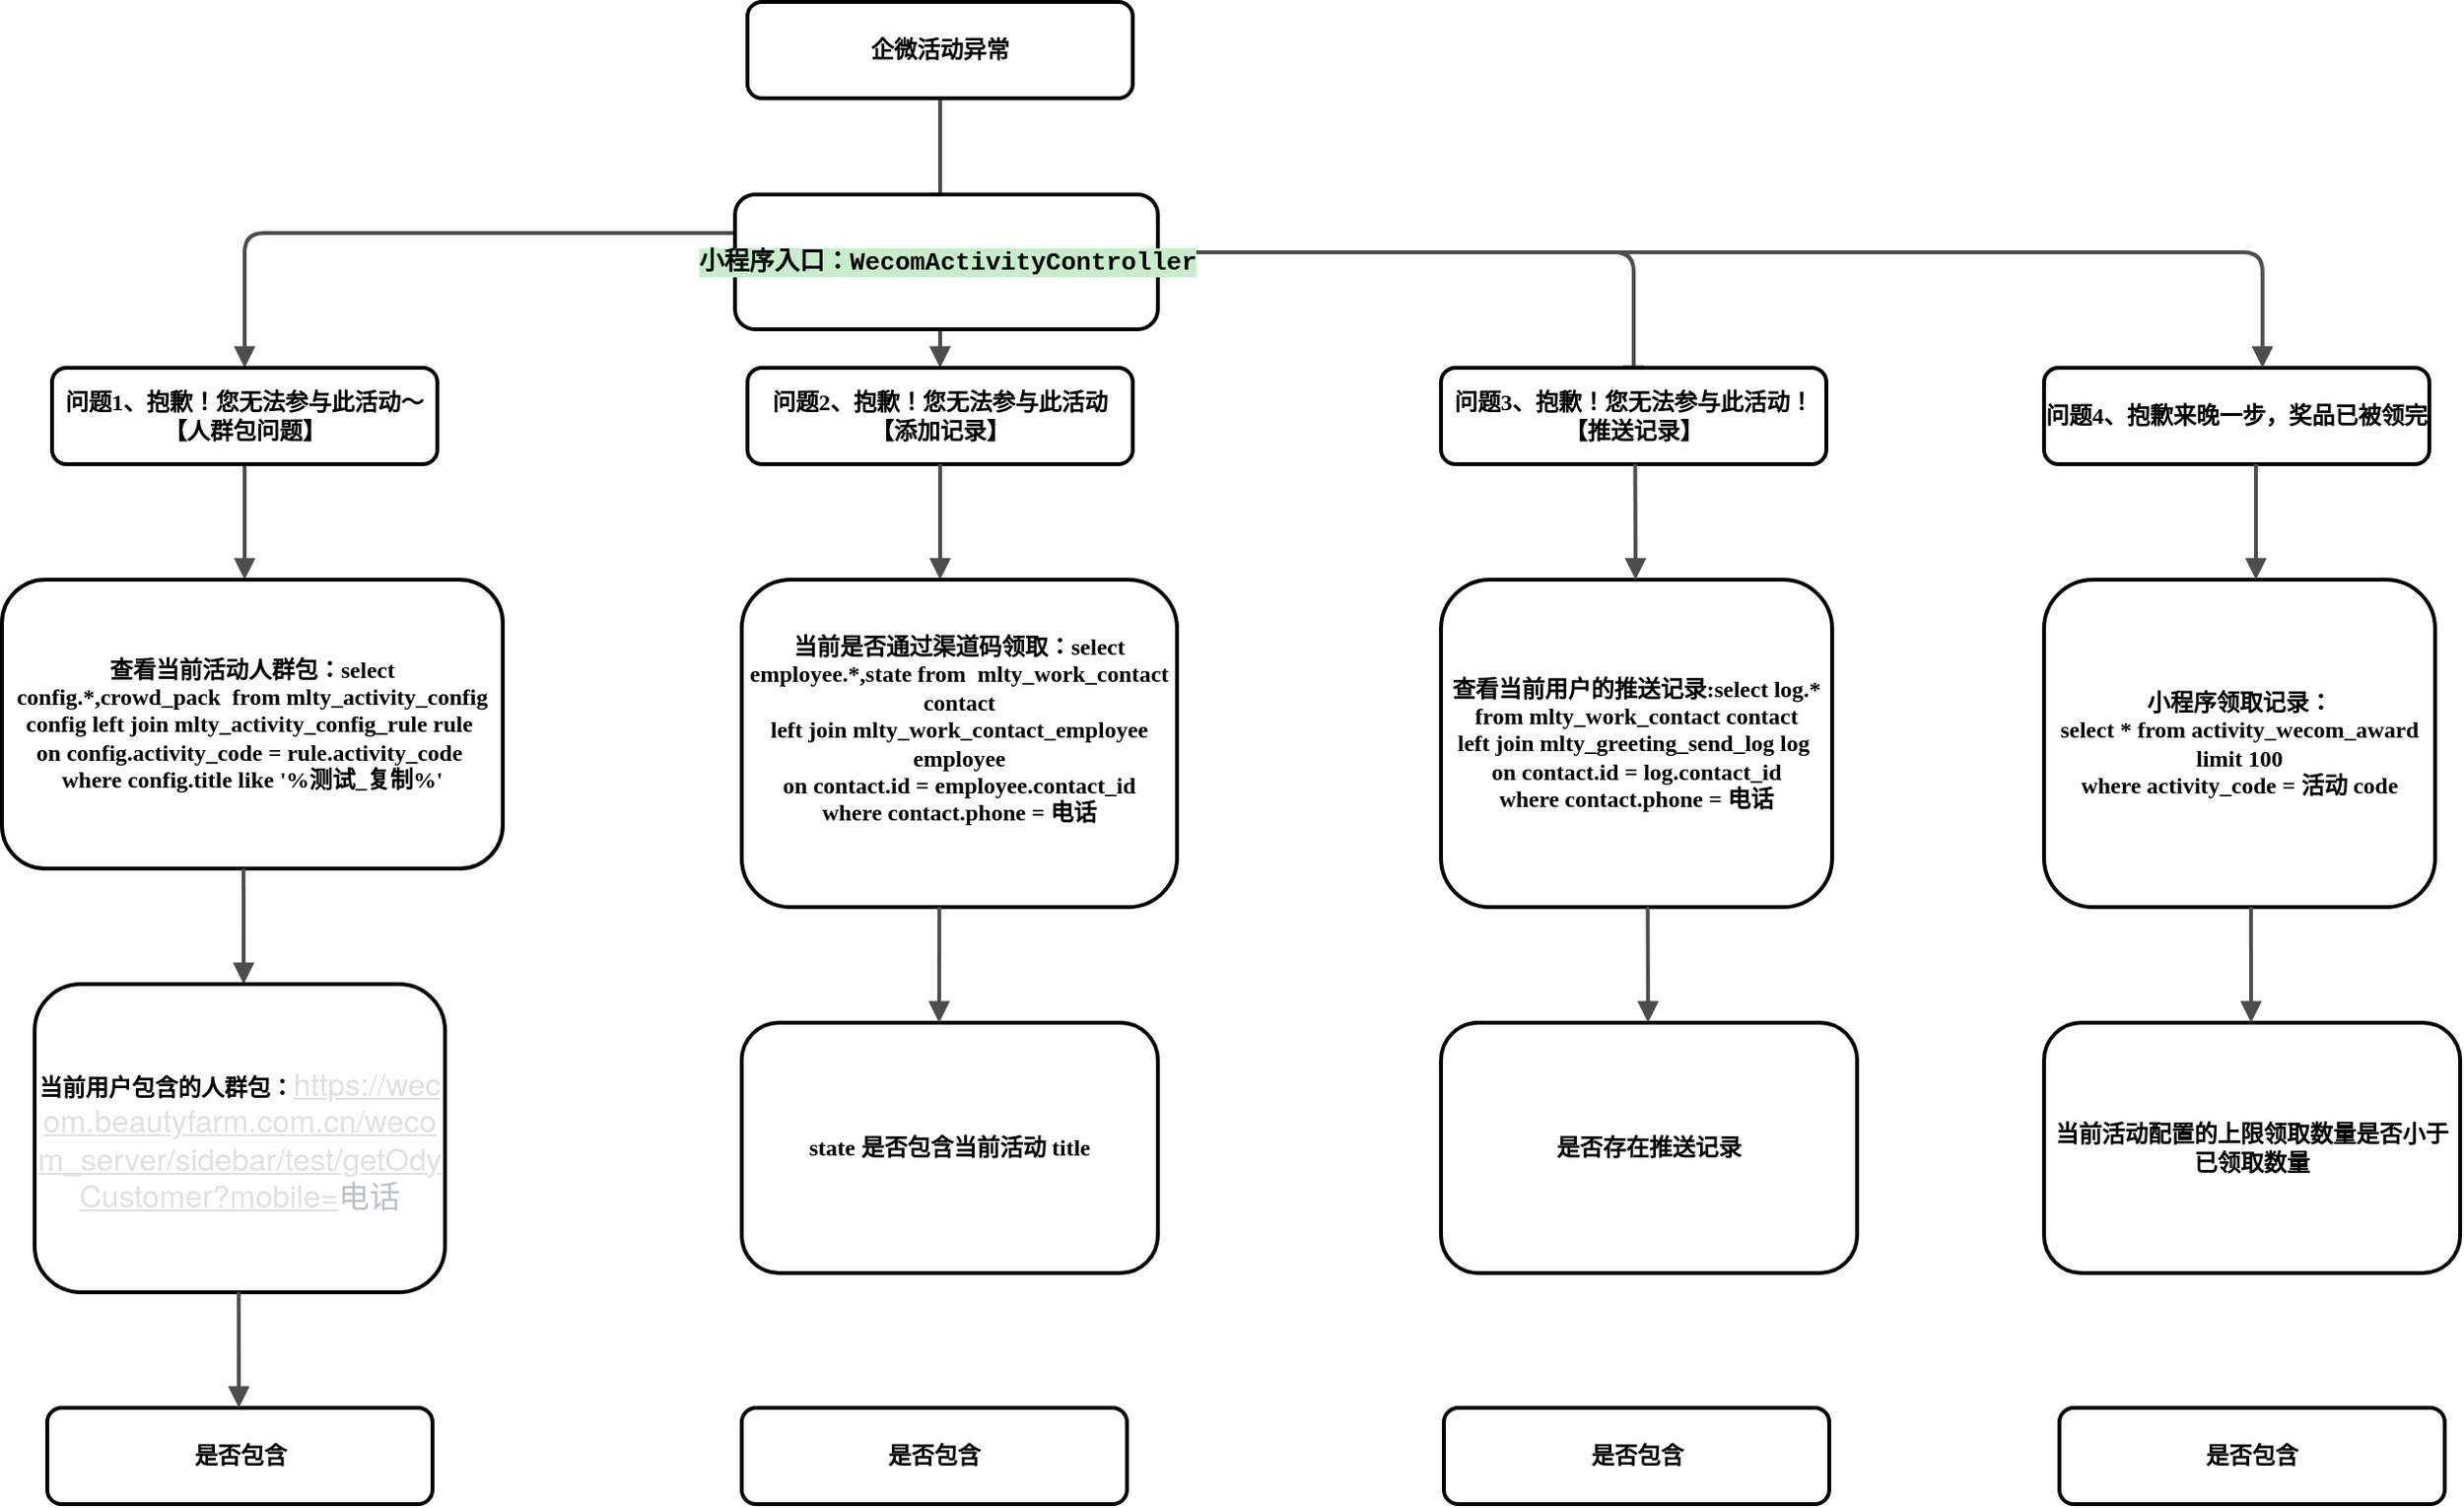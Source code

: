 <mxfile version="22.1.18" type="github">
  <diagram name="Page-1" id="19d8dcba-68ad-dc05-1034-9cf7b2a963f6">
    <mxGraphModel dx="1590" dy="1067" grid="1" gridSize="10" guides="1" tooltips="1" connect="1" arrows="1" fold="1" page="1" pageScale="1" pageWidth="1100" pageHeight="850" background="none" math="0" shadow="0">
      <root>
        <mxCell id="0" />
        <mxCell id="1" parent="0" />
        <mxCell id="218ae93e1282097f-42" value="" style="edgeStyle=orthogonalEdgeStyle;rounded=1;html=1;labelBackgroundColor=none;endArrow=block;endFill=1;strokeColor=#4D4D4D;strokeWidth=2;fontFamily=Verdana;fontSize=12;fontStyle=1" parent="1" source="6257edae8c83ed4a-1" target="6257edae8c83ed4a-12" edge="1">
          <mxGeometry relative="1" as="geometry" />
        </mxCell>
        <mxCell id="218ae93e1282097f-43" value="" style="edgeStyle=orthogonalEdgeStyle;rounded=1;html=1;labelBackgroundColor=none;endArrow=block;endFill=1;strokeColor=#4D4D4D;strokeWidth=2;fontFamily=Verdana;fontSize=12;fontStyle=1" parent="1" source="6257edae8c83ed4a-1" target="6257edae8c83ed4a-9" edge="1">
          <mxGeometry relative="1" as="geometry">
            <Array as="points">
              <mxPoint x="987" y="140" />
              <mxPoint x="626" y="140" />
            </Array>
          </mxGeometry>
        </mxCell>
        <mxCell id="218ae93e1282097f-44" value="" style="edgeStyle=orthogonalEdgeStyle;rounded=1;html=1;labelBackgroundColor=none;endArrow=block;endFill=1;strokeColor=#4D4D4D;strokeWidth=2;fontFamily=Verdana;fontSize=12;fontStyle=1" parent="1" edge="1">
          <mxGeometry relative="1" as="geometry">
            <mxPoint x="987" y="80" as="sourcePoint" />
            <mxPoint x="1347" y="220" as="targetPoint" />
            <Array as="points">
              <mxPoint x="987" y="150" />
              <mxPoint x="1347" y="150" />
            </Array>
          </mxGeometry>
        </mxCell>
        <mxCell id="218ae93e1282097f-45" value="" style="edgeStyle=elbowEdgeStyle;rounded=1;html=1;labelBackgroundColor=none;endArrow=block;endFill=1;strokeColor=#4D4D4D;strokeWidth=2;fontFamily=Verdana;fontSize=12;fontStyle=1" parent="1" source="6257edae8c83ed4a-9" target="6257edae8c83ed4a-21" edge="1">
          <mxGeometry relative="1" as="geometry" />
        </mxCell>
        <mxCell id="218ae93e1282097f-51" value="" style="edgeStyle=elbowEdgeStyle;rounded=1;html=1;labelBackgroundColor=none;endArrow=block;endFill=1;strokeColor=#4D4D4D;strokeWidth=2;fontFamily=Verdana;fontSize=10;" parent="1" source="zqXhW7P1jFnhdMqSR7rk-5" edge="1">
          <mxGeometry relative="1" as="geometry">
            <mxPoint x="986.667" y="440" as="targetPoint" />
          </mxGeometry>
        </mxCell>
        <mxCell id="218ae93e1282097f-52" value="" style="edgeStyle=elbowEdgeStyle;rounded=1;html=1;labelBackgroundColor=none;endArrow=block;endFill=1;strokeColor=#4D4D4D;strokeWidth=2;fontFamily=Verdana;fontSize=10;" parent="1" source="6257edae8c83ed4a-21" edge="1">
          <mxGeometry relative="1" as="geometry">
            <mxPoint x="623.333" y="440" as="targetPoint" />
          </mxGeometry>
        </mxCell>
        <mxCell id="6257edae8c83ed4a-9" value="问题1、抱歉！您无法参与此活动～  【人群包问题】" style="whiteSpace=wrap;html=1;rounded=1;shadow=0;comic=0;strokeWidth=2;fontFamily=Verdana;align=center;fontSize=12;fontStyle=1" parent="1" vertex="1">
          <mxGeometry x="526" y="210" width="200" height="50" as="geometry" />
        </mxCell>
        <mxCell id="6257edae8c83ed4a-21" value="&lt;div&gt;查看当前活动人群包：select config.*,crowd_pack&amp;nbsp; from mlty_activity_config config left join mlty_activity_config_rule rule&amp;nbsp;&lt;/div&gt;&lt;div&gt;on config.activity_code = rule.activity_code&amp;nbsp;&lt;/div&gt;&lt;div&gt;where config.title like &#39;%测试_复制%&#39;&lt;/div&gt;" style="whiteSpace=wrap;html=1;rounded=1;shadow=0;comic=0;strokeWidth=2;fontFamily=Verdana;align=center;fontSize=12;fontStyle=1" parent="1" vertex="1">
          <mxGeometry x="500" y="320" width="260" height="150" as="geometry" />
        </mxCell>
        <mxCell id="6257edae8c83ed4a-12" value="问题2、抱歉！您无法参与此活动       【添加记录】" style="whiteSpace=wrap;html=1;rounded=1;shadow=0;comic=0;strokeWidth=2;fontFamily=Verdana;align=center;fontSize=12;fontStyle=1" parent="1" vertex="1">
          <mxGeometry x="887" y="210" width="200" height="50" as="geometry" />
        </mxCell>
        <mxCell id="6257edae8c83ed4a-1" value="企微活动异常" style="whiteSpace=wrap;html=1;rounded=1;shadow=0;comic=0;strokeWidth=2;fontFamily=Verdana;align=center;fontSize=12;fontStyle=1" parent="1" vertex="1">
          <mxGeometry x="887" y="20" width="200" height="50" as="geometry" />
        </mxCell>
        <mxCell id="218ae93e1282097f-2" value="问题3、抱歉！您无法参与此活动！     【推送记录】" style="whiteSpace=wrap;html=1;rounded=1;shadow=0;comic=0;strokeWidth=2;fontFamily=Verdana;align=center;fontSize=12;fontStyle=1" parent="1" vertex="1">
          <mxGeometry x="1247" y="210" width="200" height="50" as="geometry" />
        </mxCell>
        <mxCell id="6257edae8c83ed4a-24" value="&lt;div&gt;查看当前用户的推送记录:select log.* from mlty_work_contact contact&lt;/div&gt;&lt;div&gt;left join mlty_greeting_send_log log&amp;nbsp;&lt;/div&gt;&lt;div&gt;on contact.id = log.contact_id&lt;/div&gt;&lt;div&gt;where contact.phone = 电话&lt;/div&gt;" style="whiteSpace=wrap;html=1;rounded=1;shadow=0;comic=0;strokeWidth=2;fontFamily=Verdana;align=center;fontSize=12;fontStyle=1" parent="1" vertex="1">
          <mxGeometry x="1247" y="320" width="203" height="170" as="geometry" />
        </mxCell>
        <mxCell id="zqXhW7P1jFnhdMqSR7rk-2" value="&lt;pre style=&quot;background-color:#c6eecb;color:#000000;font-family:&#39;Courier&#39;,monospace;font-size:9.8pt;&quot;&gt;&lt;pre style=&quot;border-color: var(--border-color); font-family: Courier, monospace; font-size: 9.8pt;&quot;&gt;小程序入口：WecomActivityController&lt;/pre&gt;&lt;/pre&gt;" style="whiteSpace=wrap;html=1;fontFamily=Verdana;rounded=1;shadow=0;comic=0;strokeWidth=2;fontStyle=1;" vertex="1" parent="1">
          <mxGeometry x="880.5" y="120" width="219.5" height="70" as="geometry" />
        </mxCell>
        <mxCell id="zqXhW7P1jFnhdMqSR7rk-6" value="" style="edgeStyle=elbowEdgeStyle;rounded=1;html=1;labelBackgroundColor=none;endArrow=block;endFill=1;strokeColor=#4D4D4D;strokeWidth=2;fontFamily=Verdana;fontSize=10;" edge="1" parent="1" source="6257edae8c83ed4a-12" target="zqXhW7P1jFnhdMqSR7rk-5">
          <mxGeometry relative="1" as="geometry">
            <mxPoint x="987" y="260" as="sourcePoint" />
            <mxPoint x="986.667" y="440" as="targetPoint" />
          </mxGeometry>
        </mxCell>
        <mxCell id="zqXhW7P1jFnhdMqSR7rk-5" value="&lt;div&gt;当前是否通过渠道码领取：select employee.*,state from&amp;nbsp; mlty_work_contact contact&lt;/div&gt;&lt;div&gt;left join mlty_work_contact_employee employee&lt;/div&gt;&lt;div&gt;on contact.id = employee.contact_id&lt;/div&gt;&lt;div&gt;where contact.phone = 电话&lt;/div&gt;&lt;div&gt;&lt;br&gt;&lt;/div&gt;" style="whiteSpace=wrap;html=1;rounded=1;shadow=0;comic=0;strokeWidth=2;fontFamily=Verdana;align=center;fontSize=12;fontStyle=1" vertex="1" parent="1">
          <mxGeometry x="884" y="320" width="226" height="170" as="geometry" />
        </mxCell>
        <mxCell id="zqXhW7P1jFnhdMqSR7rk-7" value="" style="edgeStyle=elbowEdgeStyle;rounded=1;html=1;labelBackgroundColor=none;endArrow=block;endFill=1;strokeColor=#4D4D4D;strokeWidth=2;fontFamily=Verdana;fontSize=12;fontStyle=1" edge="1" parent="1">
          <mxGeometry relative="1" as="geometry">
            <mxPoint x="625.41" y="470" as="sourcePoint" />
            <mxPoint x="625.41" y="530" as="targetPoint" />
          </mxGeometry>
        </mxCell>
        <mxCell id="zqXhW7P1jFnhdMqSR7rk-9" value="当前用户包含的人群包：&lt;span class=&quot;md-link md-pair-s&quot; spellcheck=&quot;false&quot; style=&quot;box-sizing: border-box; word-break: break-all; caret-color: rgb(184, 191, 198); color: rgb(184, 191, 198); font-family: &amp;quot;Helvetica Neue&amp;quot;, Helvetica, Arial, &amp;quot;Segoe UI Emoji&amp;quot;, sans-serif; font-size: 16px; font-weight: normal; orphans: 4; text-align: start; text-size-adjust: auto;&quot;&gt;&lt;a href=&quot;https://wecom.beautyfarm.com.cn/wecom_server/sidebar/test/getOdyCustomer?mobile=&quot; style=&quot;box-sizing: border-box; cursor: pointer; outline: 0px; transition: all 0.2s ease-in-out 0s; color: rgb(224, 224, 224); -webkit-user-drag: none;&quot;&gt;https://wecom.beautyfarm.com.cn/wecom_server/sidebar/test/getOdyCustomer?mobile=&lt;/a&gt;&lt;/span&gt;&lt;span class=&quot;md-plain md-expand&quot; style=&quot;box-sizing: border-box; caret-color: rgb(184, 191, 198); color: rgb(184, 191, 198); font-family: &amp;quot;Helvetica Neue&amp;quot;, Helvetica, Arial, &amp;quot;Segoe UI Emoji&amp;quot;, sans-serif; font-size: 16px; font-weight: normal; orphans: 4; text-align: start; text-size-adjust: auto;&quot;&gt;电话&lt;/span&gt;" style="whiteSpace=wrap;html=1;rounded=1;shadow=0;comic=0;strokeWidth=2;fontFamily=Verdana;align=center;fontSize=12;fontStyle=1" vertex="1" parent="1">
          <mxGeometry x="517" y="530" width="213" height="160" as="geometry" />
        </mxCell>
        <mxCell id="zqXhW7P1jFnhdMqSR7rk-10" value="是否包含" style="whiteSpace=wrap;html=1;rounded=1;shadow=0;comic=0;strokeWidth=2;fontFamily=Verdana;align=center;fontSize=12;fontStyle=1" vertex="1" parent="1">
          <mxGeometry x="523.5" y="750" width="200" height="50" as="geometry" />
        </mxCell>
        <mxCell id="zqXhW7P1jFnhdMqSR7rk-12" value="" style="edgeStyle=elbowEdgeStyle;rounded=1;html=1;labelBackgroundColor=none;endArrow=block;endFill=1;strokeColor=#4D4D4D;strokeWidth=2;fontFamily=Verdana;fontSize=12;fontStyle=1" edge="1" parent="1">
          <mxGeometry relative="1" as="geometry">
            <mxPoint x="622.91" y="690" as="sourcePoint" />
            <mxPoint x="622.91" y="750" as="targetPoint" />
          </mxGeometry>
        </mxCell>
        <mxCell id="zqXhW7P1jFnhdMqSR7rk-36" value="state 是否包含当前活动 title" style="whiteSpace=wrap;html=1;rounded=1;shadow=0;comic=0;strokeWidth=2;fontFamily=Verdana;align=center;fontSize=12;fontStyle=1" vertex="1" parent="1">
          <mxGeometry x="884" y="550" width="216" height="130" as="geometry" />
        </mxCell>
        <mxCell id="zqXhW7P1jFnhdMqSR7rk-40" value="" style="edgeStyle=elbowEdgeStyle;rounded=1;html=1;labelBackgroundColor=none;endArrow=block;endFill=1;strokeColor=#4D4D4D;strokeWidth=2;fontFamily=Verdana;fontSize=10;" edge="1" parent="1">
          <mxGeometry relative="1" as="geometry">
            <mxPoint x="986.59" y="490" as="sourcePoint" />
            <mxPoint x="986.59" y="550" as="targetPoint" />
          </mxGeometry>
        </mxCell>
        <mxCell id="zqXhW7P1jFnhdMqSR7rk-41" value="问题4、抱歉来晚一步，奖品已被领完" style="whiteSpace=wrap;html=1;rounded=1;shadow=0;comic=0;strokeWidth=2;fontFamily=Verdana;align=center;fontSize=12;fontStyle=1" vertex="1" parent="1">
          <mxGeometry x="1560" y="210" width="200" height="50" as="geometry" />
        </mxCell>
        <mxCell id="zqXhW7P1jFnhdMqSR7rk-42" value="" style="edgeStyle=elbowEdgeStyle;rounded=1;html=1;labelBackgroundColor=none;endArrow=block;endFill=1;strokeColor=#4D4D4D;strokeWidth=2;fontFamily=Verdana;fontSize=10;" edge="1" parent="1" target="zqXhW7P1jFnhdMqSR7rk-41">
          <mxGeometry relative="1" as="geometry">
            <mxPoint x="1330" y="150" as="sourcePoint" />
            <mxPoint x="1540" y="200" as="targetPoint" />
            <Array as="points">
              <mxPoint x="1673.41" y="170" />
            </Array>
          </mxGeometry>
        </mxCell>
        <mxCell id="zqXhW7P1jFnhdMqSR7rk-43" value="" style="edgeStyle=elbowEdgeStyle;rounded=1;html=1;labelBackgroundColor=none;endArrow=block;endFill=1;strokeColor=#4D4D4D;strokeWidth=2;fontFamily=Verdana;fontSize=10;" edge="1" parent="1">
          <mxGeometry relative="1" as="geometry">
            <mxPoint x="1347.79" y="260" as="sourcePoint" />
            <mxPoint x="1347.79" y="320" as="targetPoint" />
          </mxGeometry>
        </mxCell>
        <mxCell id="zqXhW7P1jFnhdMqSR7rk-44" value="小程序领取记录：&lt;br&gt;&lt;div&gt;select * from activity_wecom_award limit 100&lt;/div&gt;&lt;div&gt;where activity_code = 活动 code&lt;/div&gt;" style="whiteSpace=wrap;html=1;rounded=1;shadow=0;comic=0;strokeWidth=2;fontFamily=Verdana;align=center;fontSize=12;fontStyle=1" vertex="1" parent="1">
          <mxGeometry x="1560" y="320" width="203" height="170" as="geometry" />
        </mxCell>
        <mxCell id="zqXhW7P1jFnhdMqSR7rk-46" value="" style="edgeStyle=elbowEdgeStyle;rounded=1;html=1;labelBackgroundColor=none;endArrow=block;endFill=1;strokeColor=#4D4D4D;strokeWidth=2;fontFamily=Verdana;fontSize=10;" edge="1" parent="1">
          <mxGeometry relative="1" as="geometry">
            <mxPoint x="1670" y="260" as="sourcePoint" />
            <mxPoint x="1670" y="320" as="targetPoint" />
          </mxGeometry>
        </mxCell>
        <mxCell id="zqXhW7P1jFnhdMqSR7rk-48" value="是否存在推送记录" style="whiteSpace=wrap;html=1;rounded=1;shadow=0;comic=0;strokeWidth=2;fontFamily=Verdana;align=center;fontSize=12;fontStyle=1" vertex="1" parent="1">
          <mxGeometry x="1247" y="550" width="216" height="130" as="geometry" />
        </mxCell>
        <mxCell id="zqXhW7P1jFnhdMqSR7rk-49" value="当前活动配置的上限领取数量是否小于已领取数量" style="whiteSpace=wrap;html=1;rounded=1;shadow=0;comic=0;strokeWidth=2;fontFamily=Verdana;align=center;fontSize=12;fontStyle=1" vertex="1" parent="1">
          <mxGeometry x="1560" y="550" width="216" height="130" as="geometry" />
        </mxCell>
        <mxCell id="zqXhW7P1jFnhdMqSR7rk-51" value="" style="edgeStyle=elbowEdgeStyle;rounded=1;html=1;labelBackgroundColor=none;endArrow=block;endFill=1;strokeColor=#4D4D4D;strokeWidth=2;fontFamily=Verdana;fontSize=10;" edge="1" parent="1">
          <mxGeometry relative="1" as="geometry">
            <mxPoint x="1354.29" y="490" as="sourcePoint" />
            <mxPoint x="1354.29" y="550" as="targetPoint" />
          </mxGeometry>
        </mxCell>
        <mxCell id="zqXhW7P1jFnhdMqSR7rk-54" value="" style="edgeStyle=elbowEdgeStyle;rounded=1;html=1;labelBackgroundColor=none;endArrow=block;endFill=1;strokeColor=#4D4D4D;strokeWidth=2;fontFamily=Verdana;fontSize=10;" edge="1" parent="1">
          <mxGeometry relative="1" as="geometry">
            <mxPoint x="1667.43" y="490" as="sourcePoint" />
            <mxPoint x="1667.43" y="550" as="targetPoint" />
          </mxGeometry>
        </mxCell>
        <mxCell id="zqXhW7P1jFnhdMqSR7rk-55" value="是否包含" style="whiteSpace=wrap;html=1;rounded=1;shadow=0;comic=0;strokeWidth=2;fontFamily=Verdana;align=center;fontSize=12;fontStyle=1" vertex="1" parent="1">
          <mxGeometry x="884" y="750" width="200" height="50" as="geometry" />
        </mxCell>
        <mxCell id="zqXhW7P1jFnhdMqSR7rk-56" value="是否包含" style="whiteSpace=wrap;html=1;rounded=1;shadow=0;comic=0;strokeWidth=2;fontFamily=Verdana;align=center;fontSize=12;fontStyle=1" vertex="1" parent="1">
          <mxGeometry x="1248.5" y="750" width="200" height="50" as="geometry" />
        </mxCell>
        <mxCell id="zqXhW7P1jFnhdMqSR7rk-57" value="是否包含" style="whiteSpace=wrap;html=1;rounded=1;shadow=0;comic=0;strokeWidth=2;fontFamily=Verdana;align=center;fontSize=12;fontStyle=1" vertex="1" parent="1">
          <mxGeometry x="1568" y="750" width="200" height="50" as="geometry" />
        </mxCell>
      </root>
    </mxGraphModel>
  </diagram>
</mxfile>

